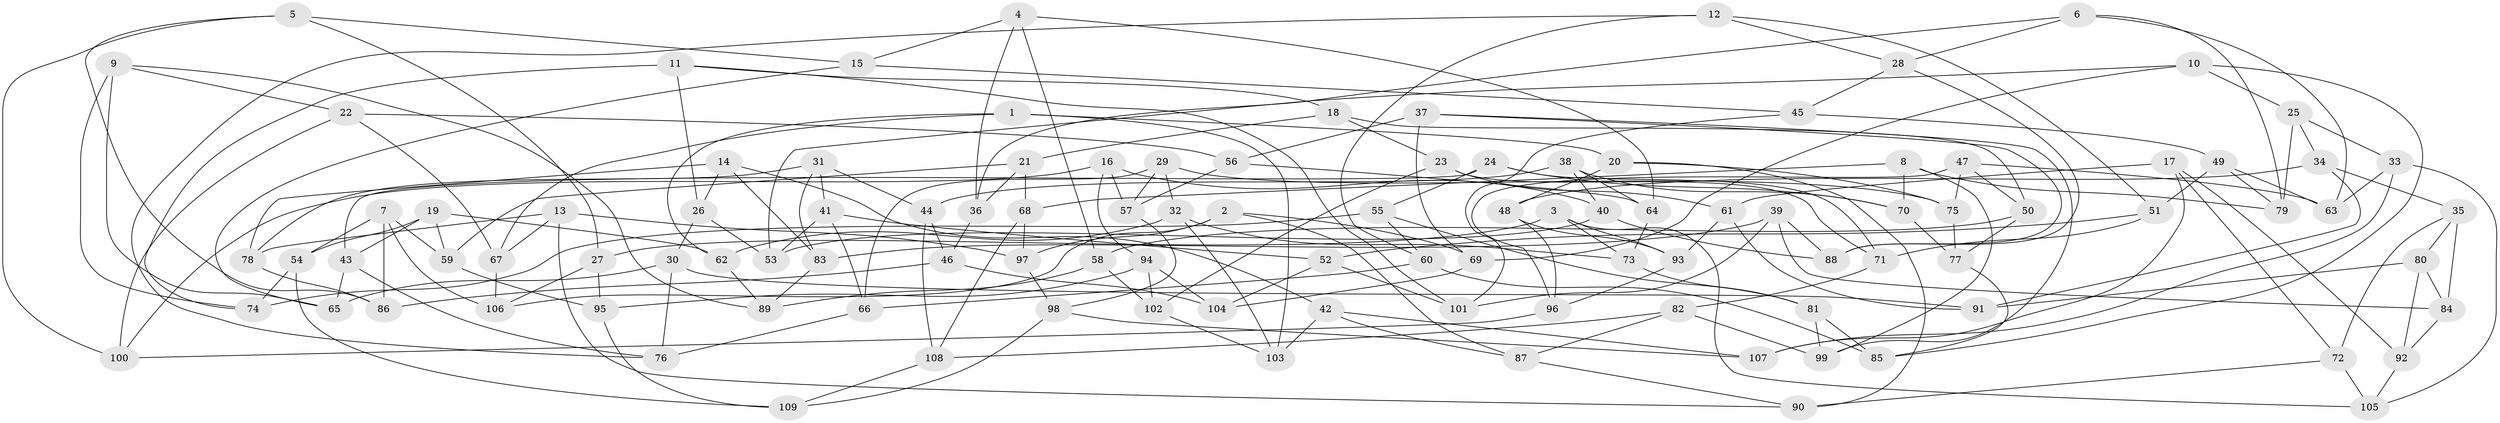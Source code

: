 // coarse degree distribution, {6: 0.5625, 5: 0.140625, 4: 0.28125, 3: 0.015625}
// Generated by graph-tools (version 1.1) at 2025/52/02/27/25 19:52:29]
// undirected, 109 vertices, 218 edges
graph export_dot {
graph [start="1"]
  node [color=gray90,style=filled];
  1;
  2;
  3;
  4;
  5;
  6;
  7;
  8;
  9;
  10;
  11;
  12;
  13;
  14;
  15;
  16;
  17;
  18;
  19;
  20;
  21;
  22;
  23;
  24;
  25;
  26;
  27;
  28;
  29;
  30;
  31;
  32;
  33;
  34;
  35;
  36;
  37;
  38;
  39;
  40;
  41;
  42;
  43;
  44;
  45;
  46;
  47;
  48;
  49;
  50;
  51;
  52;
  53;
  54;
  55;
  56;
  57;
  58;
  59;
  60;
  61;
  62;
  63;
  64;
  65;
  66;
  67;
  68;
  69;
  70;
  71;
  72;
  73;
  74;
  75;
  76;
  77;
  78;
  79;
  80;
  81;
  82;
  83;
  84;
  85;
  86;
  87;
  88;
  89;
  90;
  91;
  92;
  93;
  94;
  95;
  96;
  97;
  98;
  99;
  100;
  101;
  102;
  103;
  104;
  105;
  106;
  107;
  108;
  109;
  1 -- 67;
  1 -- 20;
  1 -- 103;
  1 -- 62;
  2 -- 106;
  2 -- 69;
  2 -- 87;
  2 -- 97;
  3 -- 105;
  3 -- 93;
  3 -- 73;
  3 -- 27;
  4 -- 58;
  4 -- 64;
  4 -- 36;
  4 -- 15;
  5 -- 15;
  5 -- 100;
  5 -- 86;
  5 -- 27;
  6 -- 36;
  6 -- 28;
  6 -- 79;
  6 -- 63;
  7 -- 86;
  7 -- 54;
  7 -- 106;
  7 -- 59;
  8 -- 70;
  8 -- 79;
  8 -- 68;
  8 -- 99;
  9 -- 89;
  9 -- 65;
  9 -- 22;
  9 -- 74;
  10 -- 53;
  10 -- 25;
  10 -- 85;
  10 -- 69;
  11 -- 74;
  11 -- 18;
  11 -- 101;
  11 -- 26;
  12 -- 51;
  12 -- 76;
  12 -- 28;
  12 -- 60;
  13 -- 97;
  13 -- 90;
  13 -- 67;
  13 -- 78;
  14 -- 26;
  14 -- 83;
  14 -- 78;
  14 -- 42;
  15 -- 45;
  15 -- 65;
  16 -- 94;
  16 -- 100;
  16 -- 57;
  16 -- 40;
  17 -- 107;
  17 -- 72;
  17 -- 61;
  17 -- 92;
  18 -- 50;
  18 -- 23;
  18 -- 21;
  19 -- 54;
  19 -- 43;
  19 -- 59;
  19 -- 62;
  20 -- 90;
  20 -- 75;
  20 -- 48;
  21 -- 59;
  21 -- 68;
  21 -- 36;
  22 -- 100;
  22 -- 56;
  22 -- 67;
  23 -- 71;
  23 -- 102;
  23 -- 61;
  24 -- 55;
  24 -- 70;
  24 -- 43;
  24 -- 71;
  25 -- 79;
  25 -- 33;
  25 -- 34;
  26 -- 53;
  26 -- 30;
  27 -- 106;
  27 -- 95;
  28 -- 45;
  28 -- 88;
  29 -- 66;
  29 -- 75;
  29 -- 32;
  29 -- 57;
  30 -- 65;
  30 -- 76;
  30 -- 91;
  31 -- 83;
  31 -- 41;
  31 -- 44;
  31 -- 78;
  32 -- 103;
  32 -- 73;
  32 -- 62;
  33 -- 107;
  33 -- 63;
  33 -- 105;
  34 -- 91;
  34 -- 48;
  34 -- 35;
  35 -- 72;
  35 -- 84;
  35 -- 80;
  36 -- 46;
  37 -- 99;
  37 -- 69;
  37 -- 88;
  37 -- 56;
  38 -- 44;
  38 -- 64;
  38 -- 70;
  38 -- 40;
  39 -- 88;
  39 -- 83;
  39 -- 101;
  39 -- 84;
  40 -- 53;
  40 -- 88;
  41 -- 52;
  41 -- 66;
  41 -- 53;
  42 -- 107;
  42 -- 103;
  42 -- 87;
  43 -- 76;
  43 -- 65;
  44 -- 108;
  44 -- 46;
  45 -- 49;
  45 -- 101;
  46 -- 86;
  46 -- 104;
  47 -- 75;
  47 -- 63;
  47 -- 96;
  47 -- 50;
  48 -- 96;
  48 -- 93;
  49 -- 63;
  49 -- 79;
  49 -- 51;
  50 -- 58;
  50 -- 77;
  51 -- 71;
  51 -- 52;
  52 -- 104;
  52 -- 101;
  54 -- 109;
  54 -- 74;
  55 -- 81;
  55 -- 60;
  55 -- 74;
  56 -- 57;
  56 -- 64;
  57 -- 98;
  58 -- 89;
  58 -- 102;
  59 -- 95;
  60 -- 85;
  60 -- 66;
  61 -- 93;
  61 -- 91;
  62 -- 89;
  64 -- 73;
  66 -- 76;
  67 -- 106;
  68 -- 108;
  68 -- 97;
  69 -- 104;
  70 -- 77;
  71 -- 82;
  72 -- 90;
  72 -- 105;
  73 -- 81;
  75 -- 77;
  77 -- 85;
  78 -- 86;
  80 -- 84;
  80 -- 91;
  80 -- 92;
  81 -- 99;
  81 -- 85;
  82 -- 87;
  82 -- 108;
  82 -- 99;
  83 -- 89;
  84 -- 92;
  87 -- 90;
  92 -- 105;
  93 -- 96;
  94 -- 95;
  94 -- 104;
  94 -- 102;
  95 -- 109;
  96 -- 100;
  97 -- 98;
  98 -- 107;
  98 -- 109;
  102 -- 103;
  108 -- 109;
}

